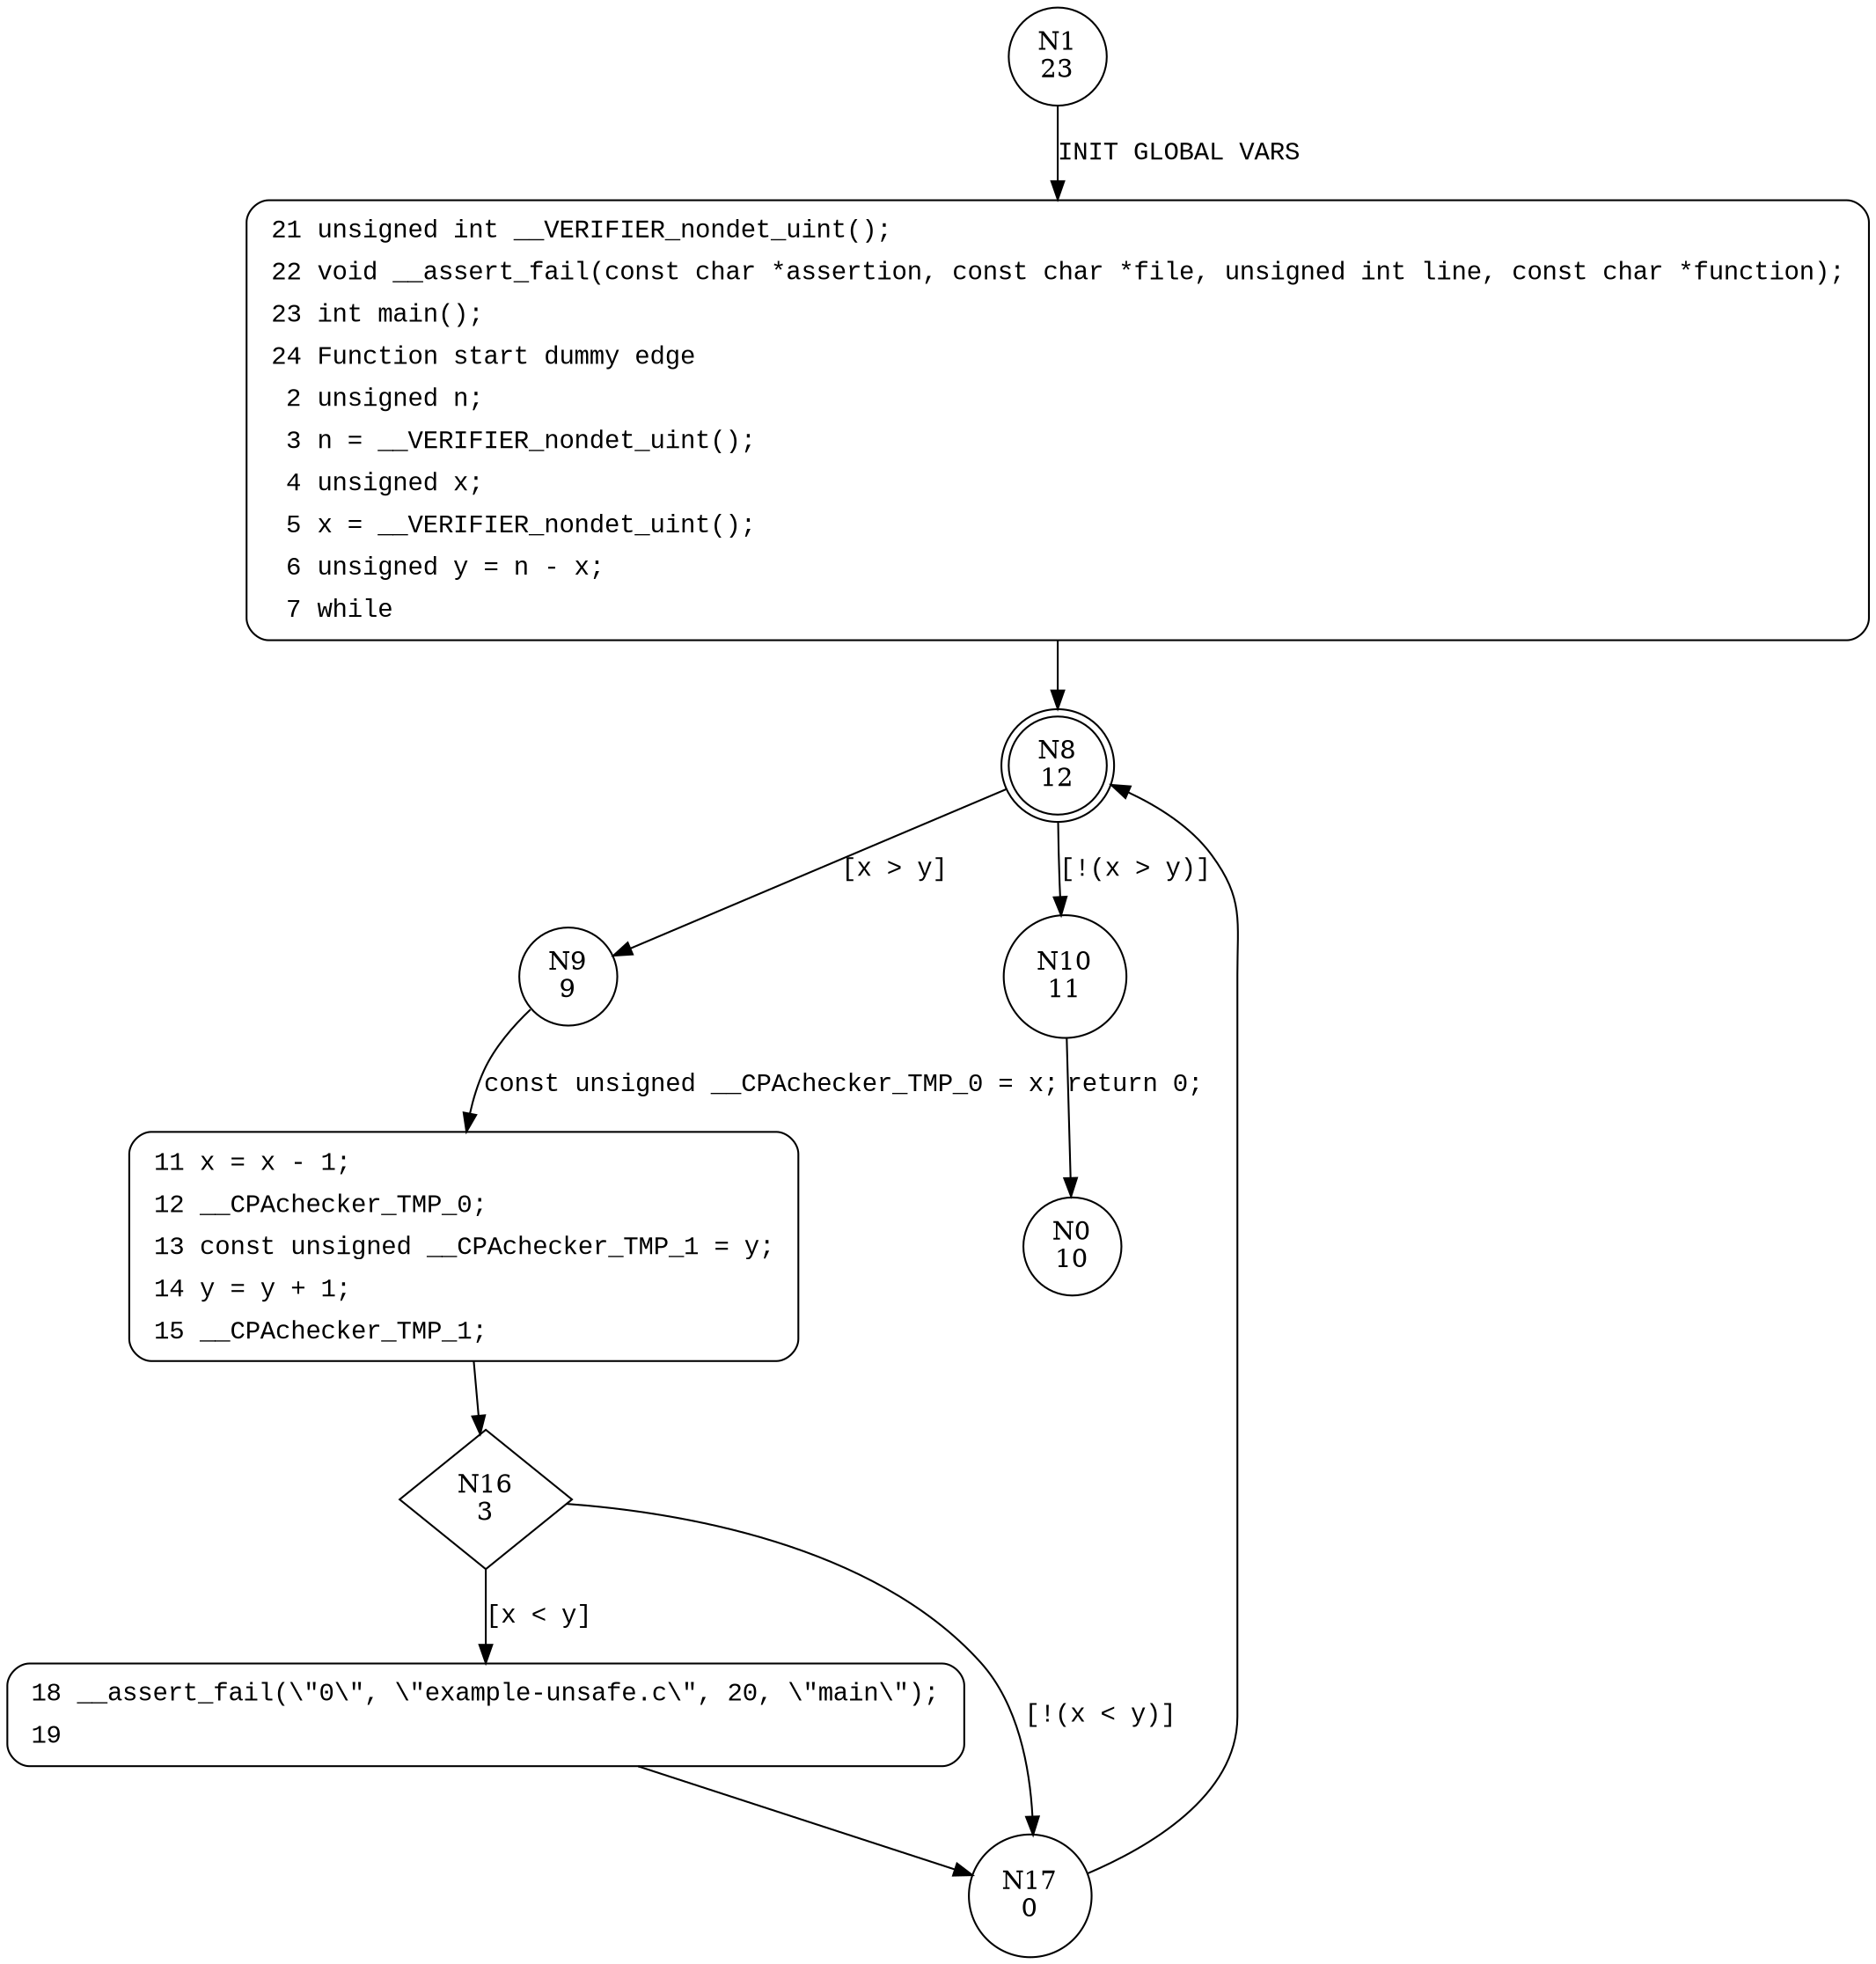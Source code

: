 digraph main {
1 [shape="circle" label="N1\n23"]
21 [shape="circle" label="N21\n22"]
8 [shape="doublecircle" label="N8\n12"]
9 [shape="circle" label="N9\n9"]
10 [shape="circle" label="N10\n11"]
11 [shape="circle" label="N11\n8"]
16 [shape="diamond" label="N16\n3"]
18 [shape="circle" label="N18\n2"]
17 [shape="circle" label="N17\n0"]
0 [shape="circle" label="N0\n10"]
21 [style="filled,bold" penwidth="1" fillcolor="white" fontname="Courier New" shape="Mrecord" label=<<table border="0" cellborder="0" cellpadding="3" bgcolor="white"><tr><td align="right">21</td><td align="left">unsigned int __VERIFIER_nondet_uint();</td></tr><tr><td align="right">22</td><td align="left">void __assert_fail(const char *assertion, const char *file, unsigned int line, const char *function);</td></tr><tr><td align="right">23</td><td align="left">int main();</td></tr><tr><td align="right">24</td><td align="left">Function start dummy edge</td></tr><tr><td align="right">2</td><td align="left">unsigned n;</td></tr><tr><td align="right">3</td><td align="left">n = __VERIFIER_nondet_uint();</td></tr><tr><td align="right">4</td><td align="left">unsigned x;</td></tr><tr><td align="right">5</td><td align="left">x = __VERIFIER_nondet_uint();</td></tr><tr><td align="right">6</td><td align="left">unsigned y = n - x;</td></tr><tr><td align="right">7</td><td align="left">while</td></tr></table>>]
21 -> 8[label=""]
11 [style="filled,bold" penwidth="1" fillcolor="white" fontname="Courier New" shape="Mrecord" label=<<table border="0" cellborder="0" cellpadding="3" bgcolor="white"><tr><td align="right">11</td><td align="left">x = x - 1;</td></tr><tr><td align="right">12</td><td align="left">__CPAchecker_TMP_0;</td></tr><tr><td align="right">13</td><td align="left">const unsigned __CPAchecker_TMP_1 = y;</td></tr><tr><td align="right">14</td><td align="left">y = y + 1;</td></tr><tr><td align="right">15</td><td align="left">__CPAchecker_TMP_1;</td></tr></table>>]
11 -> 16[label=""]
18 [style="filled,bold" penwidth="1" fillcolor="white" fontname="Courier New" shape="Mrecord" label=<<table border="0" cellborder="0" cellpadding="3" bgcolor="white"><tr><td align="right">18</td><td align="left">__assert_fail(\&quot;0\&quot;, \&quot;example-unsafe.c\&quot;, 20, \&quot;main\&quot;);</td></tr><tr><td align="right">19</td><td align="left"></td></tr></table>>]
18 -> 17[label=""]
1 -> 21 [label="INIT GLOBAL VARS" fontname="Courier New"]
8 -> 9 [label="[x > y]" fontname="Courier New"]
8 -> 10 [label="[!(x > y)]" fontname="Courier New"]
9 -> 11 [label="const unsigned __CPAchecker_TMP_0 = x;" fontname="Courier New"]
16 -> 18 [label="[x < y]" fontname="Courier New"]
16 -> 17 [label="[!(x < y)]" fontname="Courier New"]
17 -> 8 [label="" fontname="Courier New"]
10 -> 0 [label="return 0;" fontname="Courier New"]
}